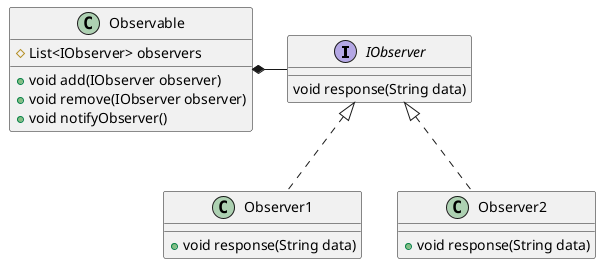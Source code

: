 @startuml

interface IObserver {
    void response(String data)
}
class Observer1 implements IObserver {
    + void response(String data)
}
class Observer2 implements IObserver {
    + void response(String data)
}
class Observable {
    # List<IObserver> observers
    + void add(IObserver observer)
    + void remove(IObserver observer)
    + void notifyObserver()
}
Observable *- IObserver

@enduml